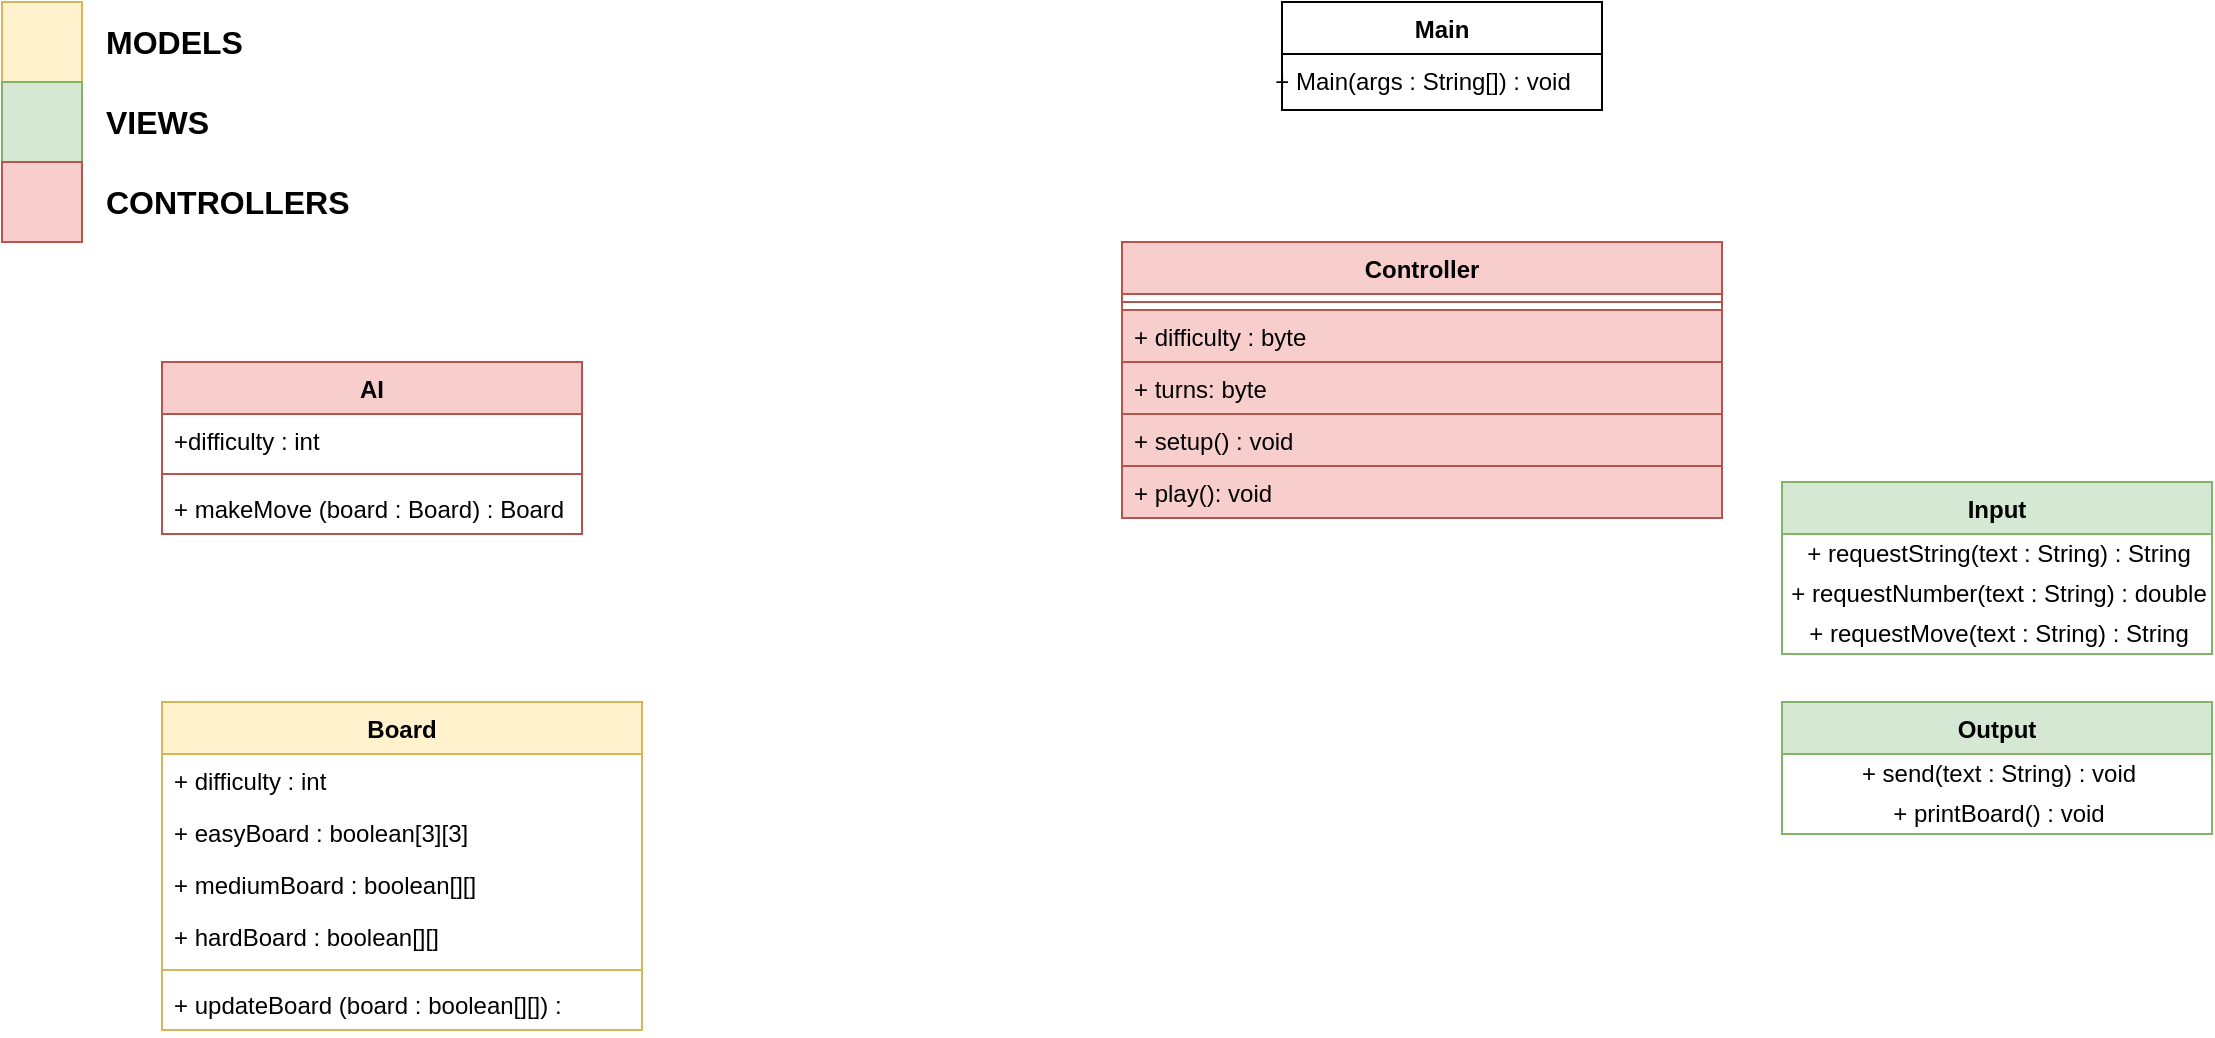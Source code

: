 <mxfile version="14.2.4" type="github">
  <diagram id="pWFZoJegDxwp1GIt3hyY" name="Page-1">
    <mxGraphModel dx="1422" dy="800" grid="1" gridSize="10" guides="1" tooltips="1" connect="1" arrows="1" fold="1" page="1" pageScale="1" pageWidth="1600" pageHeight="900" math="0" shadow="0">
      <root>
        <mxCell id="0" />
        <mxCell id="1" parent="0" />
        <mxCell id="A1Wu_YWmdqcW-C_5wV94-1" value="" style="rounded=0;whiteSpace=wrap;html=1;fillColor=#fff2cc;strokeColor=#d6b656;" parent="1" vertex="1">
          <mxGeometry x="40" y="40" width="40" height="40" as="geometry" />
        </mxCell>
        <mxCell id="A1Wu_YWmdqcW-C_5wV94-3" value="&lt;div&gt;&lt;b&gt;&lt;font style=&quot;font-size: 16px&quot;&gt;MODELS&lt;/font&gt;&lt;/b&gt;&lt;/div&gt;" style="text;html=1;strokeColor=none;fillColor=none;align=left;verticalAlign=middle;whiteSpace=wrap;rounded=0;" parent="1" vertex="1">
          <mxGeometry x="90" y="45" width="40" height="30" as="geometry" />
        </mxCell>
        <mxCell id="A1Wu_YWmdqcW-C_5wV94-15" value="" style="rounded=0;whiteSpace=wrap;html=1;fillColor=#d5e8d4;strokeColor=#82b366;" parent="1" vertex="1">
          <mxGeometry x="40" y="80" width="40" height="40" as="geometry" />
        </mxCell>
        <mxCell id="D3gTaqkecf6DyPZ493wq-1" value="Main" style="swimlane;fontStyle=1;align=center;verticalAlign=top;childLayout=stackLayout;horizontal=1;startSize=26;horizontalStack=0;resizeParent=1;resizeParentMax=0;resizeLast=0;collapsible=1;marginBottom=0;" parent="1" vertex="1">
          <mxGeometry x="680" y="40" width="160" height="54" as="geometry" />
        </mxCell>
        <mxCell id="D3gTaqkecf6DyPZ493wq-23" value="" style="rounded=0;whiteSpace=wrap;html=1;fillColor=#f8cecc;strokeColor=#b85450;" parent="1" vertex="1">
          <mxGeometry x="40" y="120" width="40" height="40" as="geometry" />
        </mxCell>
        <mxCell id="D3gTaqkecf6DyPZ493wq-24" value="&lt;div&gt;&lt;b&gt;&lt;font style=&quot;font-size: 16px&quot;&gt;CONTROLLERS&lt;/font&gt;&lt;/b&gt;&lt;/div&gt;" style="text;html=1;strokeColor=none;fillColor=none;align=left;verticalAlign=middle;whiteSpace=wrap;rounded=0;" parent="1" vertex="1">
          <mxGeometry x="90" y="125" width="40" height="30" as="geometry" />
        </mxCell>
        <mxCell id="D3gTaqkecf6DyPZ493wq-30" value="&lt;div&gt;&lt;b&gt;&lt;font style=&quot;font-size: 16px&quot;&gt;VIEWS&lt;/font&gt;&lt;/b&gt;&lt;/div&gt;" style="text;html=1;strokeColor=none;fillColor=none;align=left;verticalAlign=middle;whiteSpace=wrap;rounded=0;" parent="1" vertex="1">
          <mxGeometry x="90" y="85" width="40" height="30" as="geometry" />
        </mxCell>
        <mxCell id="D3gTaqkecf6DyPZ493wq-68" value="+ Main(args : String[]) : void&lt;br&gt;" style="text;html=1;align=center;verticalAlign=middle;resizable=0;points=[];autosize=1;" parent="1" vertex="1">
          <mxGeometry x="670" y="70" width="160" height="20" as="geometry" />
        </mxCell>
        <mxCell id="D3gTaqkecf6DyPZ493wq-71" value="Input" style="swimlane;fontStyle=1;align=center;verticalAlign=top;childLayout=stackLayout;horizontal=1;startSize=26;horizontalStack=0;resizeParent=1;resizeParentMax=0;resizeLast=0;collapsible=1;marginBottom=0;fillColor=#d5e8d4;strokeColor=#82b366;" parent="1" vertex="1">
          <mxGeometry x="930" y="280" width="215" height="86" as="geometry" />
        </mxCell>
        <mxCell id="D3gTaqkecf6DyPZ493wq-73" value="+ requestString(text : String) : String" style="text;html=1;align=center;verticalAlign=middle;resizable=0;points=[];autosize=1;" parent="D3gTaqkecf6DyPZ493wq-71" vertex="1">
          <mxGeometry y="26" width="215" height="20" as="geometry" />
        </mxCell>
        <mxCell id="D3gTaqkecf6DyPZ493wq-74" value="+ requestNumber(text : String) : double" style="text;html=1;align=center;verticalAlign=middle;resizable=0;points=[];autosize=1;" parent="D3gTaqkecf6DyPZ493wq-71" vertex="1">
          <mxGeometry y="46" width="215" height="20" as="geometry" />
        </mxCell>
        <mxCell id="D3gTaqkecf6DyPZ493wq-75" value="+ requestMove(text : String) : String" style="text;html=1;align=center;verticalAlign=middle;resizable=0;points=[];autosize=1;" parent="D3gTaqkecf6DyPZ493wq-71" vertex="1">
          <mxGeometry y="66" width="215" height="20" as="geometry" />
        </mxCell>
        <mxCell id="D3gTaqkecf6DyPZ493wq-77" value="Output" style="swimlane;fontStyle=1;align=center;verticalAlign=top;childLayout=stackLayout;horizontal=1;startSize=26;horizontalStack=0;resizeParent=1;resizeParentMax=0;resizeLast=0;collapsible=1;marginBottom=0;fillColor=#d5e8d4;strokeColor=#82b366;" parent="1" vertex="1">
          <mxGeometry x="930" y="390" width="215" height="66" as="geometry" />
        </mxCell>
        <mxCell id="D3gTaqkecf6DyPZ493wq-78" value="+ send(text : String) : void" style="text;html=1;align=center;verticalAlign=middle;resizable=0;points=[];autosize=1;" parent="D3gTaqkecf6DyPZ493wq-77" vertex="1">
          <mxGeometry y="26" width="215" height="20" as="geometry" />
        </mxCell>
        <mxCell id="D3gTaqkecf6DyPZ493wq-79" value="+ printBoard() : void" style="text;html=1;align=center;verticalAlign=middle;resizable=0;points=[];autosize=1;" parent="D3gTaqkecf6DyPZ493wq-77" vertex="1">
          <mxGeometry y="46" width="215" height="20" as="geometry" />
        </mxCell>
        <mxCell id="19lG_uVeL97vFgO-0xfy-1" value="Controller" style="swimlane;fontStyle=1;align=center;verticalAlign=top;childLayout=stackLayout;horizontal=1;startSize=26;horizontalStack=0;resizeParent=1;resizeParentMax=0;resizeLast=0;collapsible=1;marginBottom=0;fillColor=#f8cecc;strokeColor=#b85450;" vertex="1" parent="1">
          <mxGeometry x="600" y="160" width="300" height="138" as="geometry" />
        </mxCell>
        <mxCell id="19lG_uVeL97vFgO-0xfy-3" value="" style="line;strokeWidth=1;fillColor=#f8cecc;align=left;verticalAlign=middle;spacingTop=-1;spacingLeft=3;spacingRight=3;rotatable=0;labelPosition=right;points=[];portConstraint=eastwest;strokeColor=#b85450;" vertex="1" parent="19lG_uVeL97vFgO-0xfy-1">
          <mxGeometry y="26" width="300" height="8" as="geometry" />
        </mxCell>
        <mxCell id="19lG_uVeL97vFgO-0xfy-4" value="+ difficulty : byte" style="text;strokeColor=#b85450;fillColor=#f8cecc;align=left;verticalAlign=top;spacingLeft=4;spacingRight=4;overflow=hidden;rotatable=0;points=[[0,0.5],[1,0.5]];portConstraint=eastwest;" vertex="1" parent="19lG_uVeL97vFgO-0xfy-1">
          <mxGeometry y="34" width="300" height="26" as="geometry" />
        </mxCell>
        <mxCell id="19lG_uVeL97vFgO-0xfy-13" value="+ turns: byte" style="text;strokeColor=#b85450;fillColor=#f8cecc;align=left;verticalAlign=top;spacingLeft=4;spacingRight=4;overflow=hidden;rotatable=0;points=[[0,0.5],[1,0.5]];portConstraint=eastwest;" vertex="1" parent="19lG_uVeL97vFgO-0xfy-1">
          <mxGeometry y="60" width="300" height="26" as="geometry" />
        </mxCell>
        <mxCell id="19lG_uVeL97vFgO-0xfy-11" value="+ setup() : void" style="text;strokeColor=#b85450;fillColor=#f8cecc;align=left;verticalAlign=top;spacingLeft=4;spacingRight=4;overflow=hidden;rotatable=0;points=[[0,0.5],[1,0.5]];portConstraint=eastwest;" vertex="1" parent="19lG_uVeL97vFgO-0xfy-1">
          <mxGeometry y="86" width="300" height="26" as="geometry" />
        </mxCell>
        <mxCell id="19lG_uVeL97vFgO-0xfy-7" value="+ play(): void" style="text;strokeColor=#b85450;fillColor=#f8cecc;align=left;verticalAlign=top;spacingLeft=4;spacingRight=4;overflow=hidden;rotatable=0;points=[[0,0.5],[1,0.5]];portConstraint=eastwest;" vertex="1" parent="19lG_uVeL97vFgO-0xfy-1">
          <mxGeometry y="112" width="300" height="26" as="geometry" />
        </mxCell>
        <mxCell id="AEPX8QQKVouvDzYkh4Kp-1" value="AI" style="swimlane;fontStyle=1;align=center;verticalAlign=top;childLayout=stackLayout;horizontal=1;startSize=26;horizontalStack=0;resizeParent=1;resizeParentMax=0;resizeLast=0;collapsible=1;marginBottom=0;fillColor=#f8cecc;strokeColor=#b85450;" vertex="1" parent="1">
          <mxGeometry x="120" y="220" width="210" height="86" as="geometry" />
        </mxCell>
        <mxCell id="AEPX8QQKVouvDzYkh4Kp-2" value="+difficulty : int" style="text;strokeColor=none;fillColor=none;align=left;verticalAlign=top;spacingLeft=4;spacingRight=4;overflow=hidden;rotatable=0;points=[[0,0.5],[1,0.5]];portConstraint=eastwest;" vertex="1" parent="AEPX8QQKVouvDzYkh4Kp-1">
          <mxGeometry y="26" width="210" height="26" as="geometry" />
        </mxCell>
        <mxCell id="AEPX8QQKVouvDzYkh4Kp-3" value="" style="line;strokeWidth=1;fillColor=#f8cecc;align=left;verticalAlign=middle;spacingTop=-1;spacingLeft=3;spacingRight=3;rotatable=0;labelPosition=right;points=[];portConstraint=eastwest;strokeColor=#b85450;" vertex="1" parent="AEPX8QQKVouvDzYkh4Kp-1">
          <mxGeometry y="52" width="210" height="8" as="geometry" />
        </mxCell>
        <mxCell id="AEPX8QQKVouvDzYkh4Kp-4" value="+ makeMove (board : Board) : Board" style="text;strokeColor=none;fillColor=none;align=left;verticalAlign=top;spacingLeft=4;spacingRight=4;overflow=hidden;rotatable=0;points=[[0,0.5],[1,0.5]];portConstraint=eastwest;" vertex="1" parent="AEPX8QQKVouvDzYkh4Kp-1">
          <mxGeometry y="60" width="210" height="26" as="geometry" />
        </mxCell>
        <mxCell id="AEPX8QQKVouvDzYkh4Kp-5" value="Board" style="swimlane;fontStyle=1;align=center;verticalAlign=top;childLayout=stackLayout;horizontal=1;startSize=26;horizontalStack=0;resizeParent=1;resizeParentMax=0;resizeLast=0;collapsible=1;marginBottom=0;fillColor=#fff2cc;strokeColor=#d6b656;" vertex="1" parent="1">
          <mxGeometry x="120" y="390" width="240" height="164" as="geometry" />
        </mxCell>
        <mxCell id="AEPX8QQKVouvDzYkh4Kp-6" value="+ difficulty : int" style="text;strokeColor=none;fillColor=none;align=left;verticalAlign=top;spacingLeft=4;spacingRight=4;overflow=hidden;rotatable=0;points=[[0,0.5],[1,0.5]];portConstraint=eastwest;" vertex="1" parent="AEPX8QQKVouvDzYkh4Kp-5">
          <mxGeometry y="26" width="240" height="26" as="geometry" />
        </mxCell>
        <mxCell id="AEPX8QQKVouvDzYkh4Kp-9" value="+ easyBoard : boolean[3][3]" style="text;strokeColor=none;fillColor=none;align=left;verticalAlign=top;spacingLeft=4;spacingRight=4;overflow=hidden;rotatable=0;points=[[0,0.5],[1,0.5]];portConstraint=eastwest;" vertex="1" parent="AEPX8QQKVouvDzYkh4Kp-5">
          <mxGeometry y="52" width="240" height="26" as="geometry" />
        </mxCell>
        <mxCell id="AEPX8QQKVouvDzYkh4Kp-11" value="+ mediumBoard : boolean[][]" style="text;strokeColor=none;fillColor=none;align=left;verticalAlign=top;spacingLeft=4;spacingRight=4;overflow=hidden;rotatable=0;points=[[0,0.5],[1,0.5]];portConstraint=eastwest;" vertex="1" parent="AEPX8QQKVouvDzYkh4Kp-5">
          <mxGeometry y="78" width="240" height="26" as="geometry" />
        </mxCell>
        <mxCell id="AEPX8QQKVouvDzYkh4Kp-12" value="+ hardBoard : boolean[][]" style="text;strokeColor=none;fillColor=none;align=left;verticalAlign=top;spacingLeft=4;spacingRight=4;overflow=hidden;rotatable=0;points=[[0,0.5],[1,0.5]];portConstraint=eastwest;" vertex="1" parent="AEPX8QQKVouvDzYkh4Kp-5">
          <mxGeometry y="104" width="240" height="26" as="geometry" />
        </mxCell>
        <mxCell id="AEPX8QQKVouvDzYkh4Kp-7" value="" style="line;strokeWidth=1;fillColor=#fff2cc;align=left;verticalAlign=middle;spacingTop=-1;spacingLeft=3;spacingRight=3;rotatable=0;labelPosition=right;points=[];portConstraint=eastwest;strokeColor=#d6b656;" vertex="1" parent="AEPX8QQKVouvDzYkh4Kp-5">
          <mxGeometry y="130" width="240" height="8" as="geometry" />
        </mxCell>
        <mxCell id="AEPX8QQKVouvDzYkh4Kp-10" value="+ updateBoard (board : boolean[][]) : " style="text;fillColor=none;align=left;verticalAlign=top;spacingLeft=4;spacingRight=4;overflow=hidden;rotatable=0;points=[[0,0.5],[1,0.5]];portConstraint=eastwest;" vertex="1" parent="AEPX8QQKVouvDzYkh4Kp-5">
          <mxGeometry y="138" width="240" height="26" as="geometry" />
        </mxCell>
      </root>
    </mxGraphModel>
  </diagram>
</mxfile>
